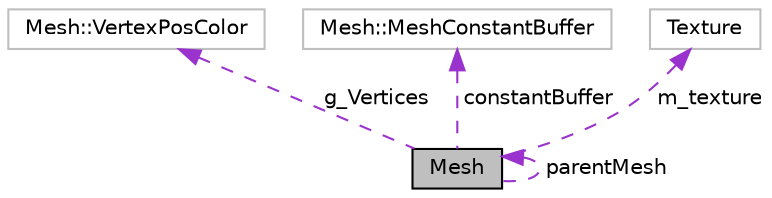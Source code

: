 digraph "Mesh"
{
 // LATEX_PDF_SIZE
  edge [fontname="Helvetica",fontsize="10",labelfontname="Helvetica",labelfontsize="10"];
  node [fontname="Helvetica",fontsize="10",shape=record];
  Node1 [label="Mesh",height=0.2,width=0.4,color="black", fillcolor="grey75", style="filled", fontcolor="black",tooltip=" "];
  Node2 -> Node1 [dir="back",color="darkorchid3",fontsize="10",style="dashed",label=" g_Vertices" ,fontname="Helvetica"];
  Node2 [label="Mesh::VertexPosColor",height=0.2,width=0.4,color="grey75", fillcolor="white", style="filled",URL="$struct_mesh_1_1_vertex_pos_color.html",tooltip=" "];
  Node1 -> Node1 [dir="back",color="darkorchid3",fontsize="10",style="dashed",label=" parentMesh" ,fontname="Helvetica"];
  Node3 -> Node1 [dir="back",color="darkorchid3",fontsize="10",style="dashed",label=" constantBuffer" ,fontname="Helvetica"];
  Node3 [label="Mesh::MeshConstantBuffer",height=0.2,width=0.4,color="grey75", fillcolor="white", style="filled",URL="$struct_mesh_1_1_mesh_constant_buffer.html",tooltip=" "];
  Node4 -> Node1 [dir="back",color="darkorchid3",fontsize="10",style="dashed",label=" m_texture" ,fontname="Helvetica"];
  Node4 [label="Texture",height=0.2,width=0.4,color="grey75", fillcolor="white", style="filled",URL="$class_texture.html",tooltip=" "];
}
